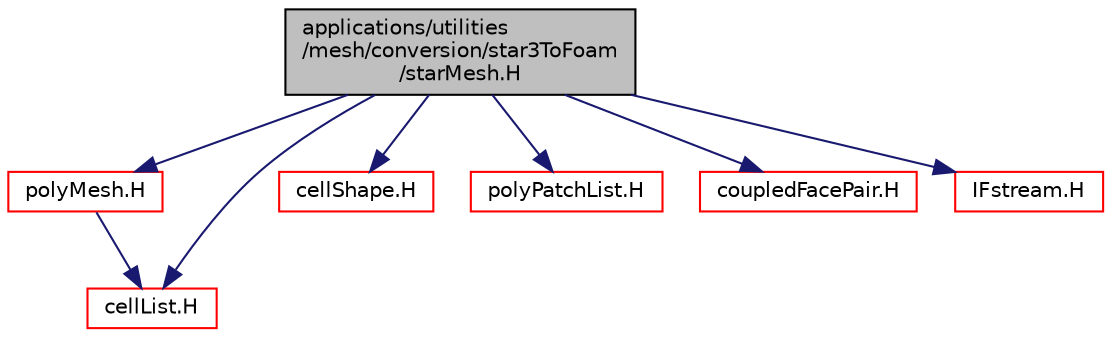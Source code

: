 digraph "applications/utilities/mesh/conversion/star3ToFoam/starMesh.H"
{
  bgcolor="transparent";
  edge [fontname="Helvetica",fontsize="10",labelfontname="Helvetica",labelfontsize="10"];
  node [fontname="Helvetica",fontsize="10",shape=record];
  Node0 [label="applications/utilities\l/mesh/conversion/star3ToFoam\l/starMesh.H",height=0.2,width=0.4,color="black", fillcolor="grey75", style="filled", fontcolor="black"];
  Node0 -> Node1 [color="midnightblue",fontsize="10",style="solid",fontname="Helvetica"];
  Node1 [label="polyMesh.H",height=0.2,width=0.4,color="red",URL="$a12398.html"];
  Node1 -> Node171 [color="midnightblue",fontsize="10",style="solid",fontname="Helvetica"];
  Node171 [label="cellList.H",height=0.2,width=0.4,color="red",URL="$a11951.html"];
  Node0 -> Node176 [color="midnightblue",fontsize="10",style="solid",fontname="Helvetica"];
  Node176 [label="cellShape.H",height=0.2,width=0.4,color="red",URL="$a12035.html"];
  Node0 -> Node171 [color="midnightblue",fontsize="10",style="solid",fontname="Helvetica"];
  Node0 -> Node197 [color="midnightblue",fontsize="10",style="solid",fontname="Helvetica"];
  Node197 [label="polyPatchList.H",height=0.2,width=0.4,color="red",URL="$a12524.html"];
  Node0 -> Node235 [color="midnightblue",fontsize="10",style="solid",fontname="Helvetica"];
  Node235 [label="coupledFacePair.H",height=0.2,width=0.4,color="red",URL="$a18395.html"];
  Node0 -> Node236 [color="midnightblue",fontsize="10",style="solid",fontname="Helvetica"];
  Node236 [label="IFstream.H",height=0.2,width=0.4,color="red",URL="$a09785.html"];
}
